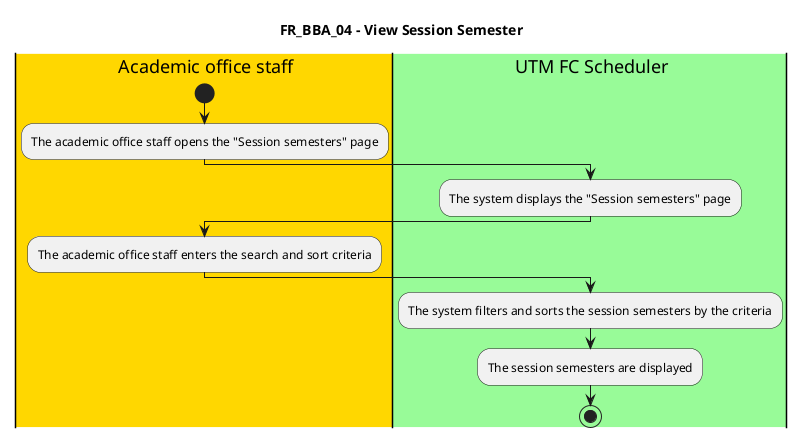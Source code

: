 @startuml FR_BBA_04
title FR_BBA_04 - View Session Semester


|#gold|eu| Academic office staff
|#palegreen|sys| UTM FC Scheduler

|eu|
start
:The academic office staff opens the "Session semesters" page;

|sys|
:The system displays the "Session semesters" page;

|eu|
:The academic office staff enters the search and sort criteria;

|sys|
:The system filters and sorts the session semesters by the criteria;
:The session semesters are displayed;

stop

@enduml
